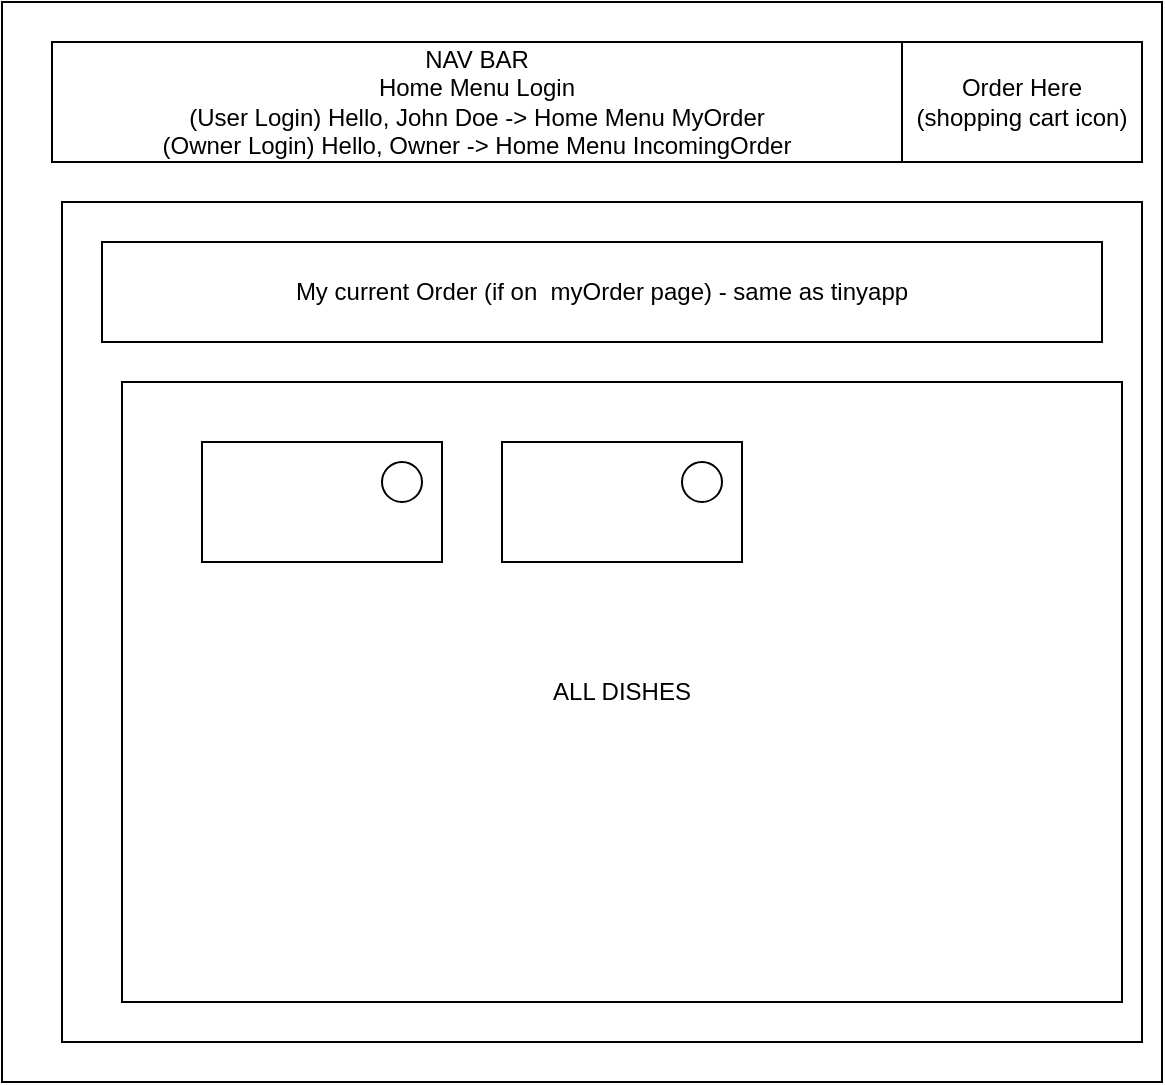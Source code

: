 <mxfile>
    <diagram id="Lin8TqlNn8IkY8G1xhQT" name="Page-1">
        <mxGraphModel dx="698" dy="679" grid="1" gridSize="10" guides="1" tooltips="1" connect="1" arrows="1" fold="1" page="1" pageScale="1" pageWidth="850" pageHeight="1100" math="0" shadow="0">
            <root>
                <mxCell id="0"/>
                <mxCell id="1" parent="0"/>
                <mxCell id="2" value="" style="rounded=0;whiteSpace=wrap;html=1;" vertex="1" parent="1">
                    <mxGeometry x="60" y="20" width="580" height="540" as="geometry"/>
                </mxCell>
                <mxCell id="3" value="NAV BAR&lt;br&gt;Home Menu Login&lt;br&gt;(User Login) Hello, John Doe -&amp;gt; Home Menu MyOrder&lt;br&gt;(Owner Login) Hello, Owner -&amp;gt; Home Menu IncomingOrder" style="rounded=0;whiteSpace=wrap;html=1;" vertex="1" parent="1">
                    <mxGeometry x="85" y="40" width="425" height="60" as="geometry"/>
                </mxCell>
                <mxCell id="5" value="Order Here&lt;br&gt;(shopping cart icon)" style="rounded=0;whiteSpace=wrap;html=1;" vertex="1" parent="1">
                    <mxGeometry x="510" y="40" width="120" height="60" as="geometry"/>
                </mxCell>
                <mxCell id="6" value="" style="rounded=0;whiteSpace=wrap;html=1;align=center;" vertex="1" parent="1">
                    <mxGeometry x="90" y="120" width="540" height="420" as="geometry"/>
                </mxCell>
                <mxCell id="9" value="My current Order (if on&amp;nbsp; myOrder page) - same as tinyapp" style="rounded=0;whiteSpace=wrap;html=1;" vertex="1" parent="1">
                    <mxGeometry x="110" y="140" width="500" height="50" as="geometry"/>
                </mxCell>
                <mxCell id="11" value="ALL DISHES" style="rounded=0;whiteSpace=wrap;html=1;" vertex="1" parent="1">
                    <mxGeometry x="120" y="210" width="500" height="310" as="geometry"/>
                </mxCell>
                <mxCell id="12" value="" style="rounded=0;whiteSpace=wrap;html=1;" vertex="1" parent="1">
                    <mxGeometry x="160" y="240" width="120" height="60" as="geometry"/>
                </mxCell>
                <mxCell id="13" value="" style="rounded=0;whiteSpace=wrap;html=1;" vertex="1" parent="1">
                    <mxGeometry x="310" y="240" width="120" height="60" as="geometry"/>
                </mxCell>
                <mxCell id="14" value="" style="ellipse;whiteSpace=wrap;html=1;aspect=fixed;" vertex="1" parent="1">
                    <mxGeometry x="250" y="250" width="20" height="20" as="geometry"/>
                </mxCell>
                <mxCell id="15" value="" style="ellipse;whiteSpace=wrap;html=1;aspect=fixed;" vertex="1" parent="1">
                    <mxGeometry x="400" y="250" width="20" height="20" as="geometry"/>
                </mxCell>
            </root>
        </mxGraphModel>
    </diagram>
</mxfile>
